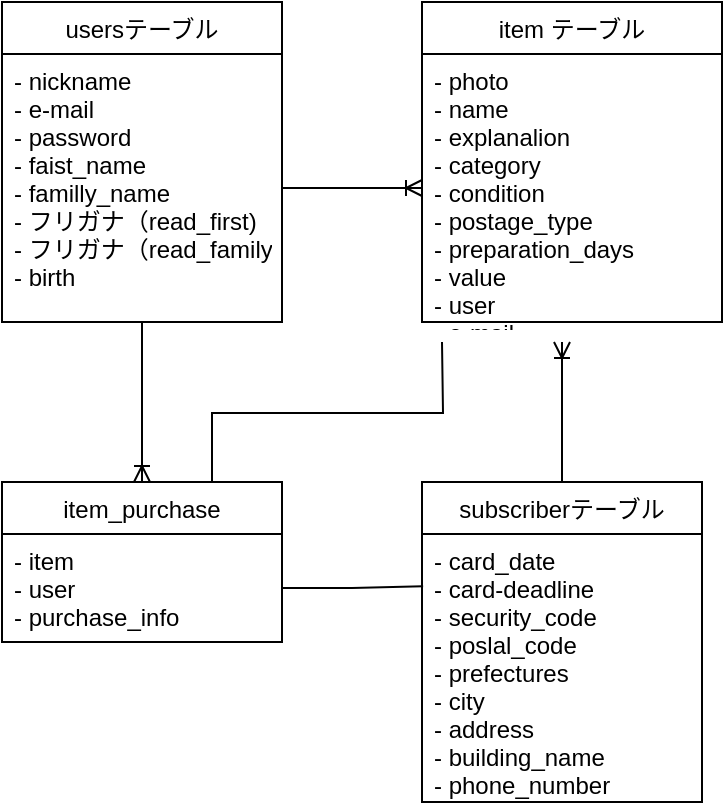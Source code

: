 <mxfile version="14.2.4" type="embed">
    <diagram id="REbeb_qtYwe-IvtOdeYX" name="ページ1">
        <mxGraphModel dx="1138" dy="396" grid="1" gridSize="10" guides="1" tooltips="1" connect="1" arrows="1" fold="1" page="1" pageScale="1" pageWidth="827" pageHeight="1169" math="0" shadow="0">
            <root>
                <mxCell id="0"/>
                <mxCell id="1" parent="0"/>
                <mxCell id="37" style="edgeStyle=orthogonalEdgeStyle;rounded=0;orthogonalLoop=1;jettySize=auto;html=1;entryX=0.5;entryY=0;entryDx=0;entryDy=0;endArrow=ERoneToMany;endFill=0;" parent="1" source="2" target="35" edge="1">
                    <mxGeometry relative="1" as="geometry"/>
                </mxCell>
                <mxCell id="2" value="usersテーブル" style="swimlane;fontStyle=0;childLayout=stackLayout;horizontal=1;startSize=26;fillColor=none;horizontalStack=0;resizeParent=1;resizeParentMax=0;resizeLast=0;collapsible=1;marginBottom=0;" parent="1" vertex="1">
                    <mxGeometry x="-470" y="10" width="140" height="160" as="geometry"/>
                </mxCell>
                <mxCell id="3" value="- nickname&#10;- e-mail&#10;- password&#10;- faist_name&#10;- familly_name&#10;- フリガナ（read_first)&#10;- フリガナ（read_family)&#10;- birth&#10;&#10;-&#10;" style="text;strokeColor=none;fillColor=none;align=left;verticalAlign=top;spacingLeft=4;spacingRight=4;overflow=hidden;rotatable=0;points=[[0,0.5],[1,0.5]];portConstraint=eastwest;" parent="2" vertex="1">
                    <mxGeometry y="26" width="140" height="134" as="geometry"/>
                </mxCell>
                <mxCell id="9" style="edgeStyle=orthogonalEdgeStyle;rounded=0;orthogonalLoop=1;jettySize=auto;html=1;endArrow=ERoneToMany;endFill=0;entryX=0;entryY=0.5;entryDx=0;entryDy=0;" parent="1" source="3" target="33" edge="1">
                    <mxGeometry relative="1" as="geometry">
                        <mxPoint x="-270" y="103" as="targetPoint"/>
                    </mxGeometry>
                </mxCell>
                <mxCell id="32" value="item テーブル" style="swimlane;fontStyle=0;childLayout=stackLayout;horizontal=1;startSize=26;fillColor=none;horizontalStack=0;resizeParent=1;resizeParentMax=0;resizeLast=0;collapsible=1;marginBottom=0;" parent="1" vertex="1">
                    <mxGeometry x="-260" y="10" width="150" height="160" as="geometry"/>
                </mxCell>
                <mxCell id="33" value="- photo&#10;- name&#10;- explanalion&#10;- category&#10;- condition&#10;- postage_type&#10;- preparation_days&#10;- value&#10;- user&#10;- e-mail&#10;- password&#10;- faist_name&#10;- familly_name&#10;- フリガナ（read_first)&#10;- フリガナ（read_family)&#10;- birth&#10;&#10;-&#10;" style="text;strokeColor=none;fillColor=none;align=left;verticalAlign=top;spacingLeft=4;spacingRight=4;overflow=hidden;rotatable=0;points=[[0,0.5],[1,0.5]];portConstraint=eastwest;" parent="32" vertex="1">
                    <mxGeometry y="26" width="150" height="134" as="geometry"/>
                </mxCell>
                <mxCell id="43" style="edgeStyle=orthogonalEdgeStyle;rounded=0;orthogonalLoop=1;jettySize=auto;html=1;exitX=0.75;exitY=0;exitDx=0;exitDy=0;endArrow=none;endFill=0;" edge="1" parent="1" source="35">
                    <mxGeometry relative="1" as="geometry">
                        <mxPoint x="-250" y="180" as="targetPoint"/>
                    </mxGeometry>
                </mxCell>
                <mxCell id="35" value="item_purchase" style="swimlane;fontStyle=0;childLayout=stackLayout;horizontal=1;startSize=26;fillColor=none;horizontalStack=0;resizeParent=1;resizeParentMax=0;resizeLast=0;collapsible=1;marginBottom=0;" parent="1" vertex="1">
                    <mxGeometry x="-470" y="250" width="140" height="80" as="geometry"/>
                </mxCell>
                <mxCell id="36" value="- item&#10;- user&#10;- purchase_info&#10;&#10;&#10;&#10;" style="text;strokeColor=none;fillColor=none;align=left;verticalAlign=top;spacingLeft=4;spacingRight=4;overflow=hidden;rotatable=0;points=[[0,0.5],[1,0.5]];portConstraint=eastwest;" parent="35" vertex="1">
                    <mxGeometry y="26" width="140" height="54" as="geometry"/>
                </mxCell>
                <mxCell id="42" style="edgeStyle=orthogonalEdgeStyle;rounded=0;orthogonalLoop=1;jettySize=auto;html=1;exitX=0.5;exitY=0;exitDx=0;exitDy=0;endArrow=ERoneToMany;endFill=0;" parent="1" source="38" edge="1">
                    <mxGeometry relative="1" as="geometry">
                        <mxPoint x="-190" y="180" as="targetPoint"/>
                    </mxGeometry>
                </mxCell>
                <mxCell id="38" value="subscriberテーブル" style="swimlane;fontStyle=0;childLayout=stackLayout;horizontal=1;startSize=26;fillColor=none;horizontalStack=0;resizeParent=1;resizeParentMax=0;resizeLast=0;collapsible=1;marginBottom=0;" parent="1" vertex="1">
                    <mxGeometry x="-260" y="250" width="140" height="160" as="geometry"/>
                </mxCell>
                <mxCell id="39" value="- card_date&#10;- card-deadline&#10;- security_code&#10;- poslal_code&#10;- prefectures&#10;- city&#10;- address&#10;- building_name&#10;- phone_number&#10;&#10;-&#10;" style="text;strokeColor=none;fillColor=none;align=left;verticalAlign=top;spacingLeft=4;spacingRight=4;overflow=hidden;rotatable=0;points=[[0,0.5],[1,0.5]];portConstraint=eastwest;" parent="38" vertex="1">
                    <mxGeometry y="26" width="140" height="134" as="geometry"/>
                </mxCell>
                <mxCell id="41" style="edgeStyle=orthogonalEdgeStyle;rounded=0;orthogonalLoop=1;jettySize=auto;html=1;exitX=1;exitY=0.5;exitDx=0;exitDy=0;entryX=0.004;entryY=0.195;entryDx=0;entryDy=0;entryPerimeter=0;endArrow=none;endFill=0;" parent="1" source="36" target="39" edge="1">
                    <mxGeometry relative="1" as="geometry"/>
                </mxCell>
            </root>
        </mxGraphModel>
    </diagram>
</mxfile>
